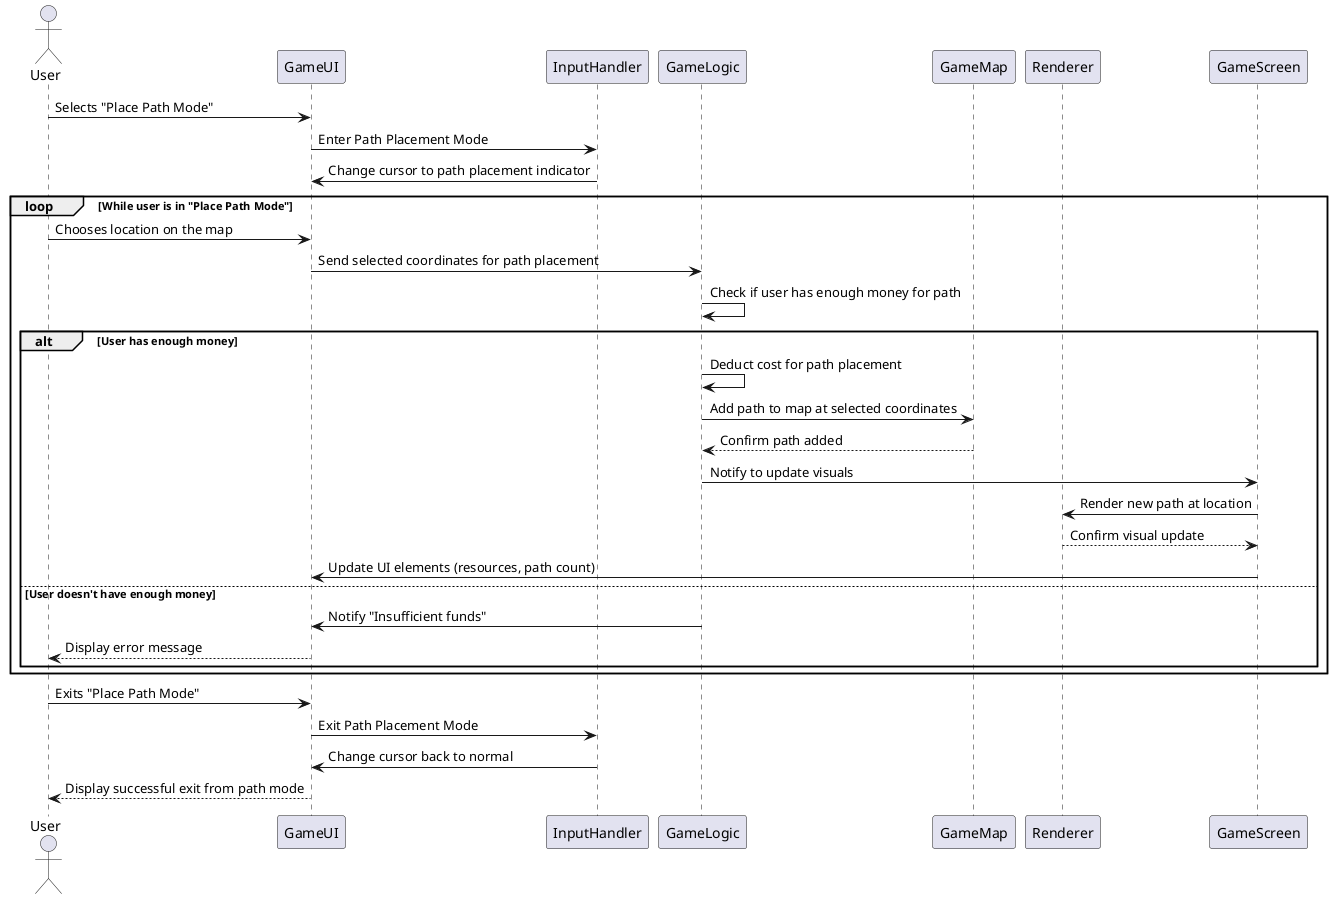 @startuml
actor User
participant GameUI
participant InputHandler
participant GameLogic
participant GameMap
participant Renderer
participant GameScreen

User -> GameUI : Selects "Place Path Mode"
GameUI -> InputHandler : Enter Path Placement Mode
InputHandler -> GameUI : Change cursor to path placement indicator

loop While user is in "Place Path Mode"
    User -> GameUI : Chooses location on the map
    GameUI -> GameLogic : Send selected coordinates for path placement
    GameLogic -> GameLogic : Check if user has enough money for path

    alt User has enough money
        GameLogic -> GameLogic : Deduct cost for path placement
        GameLogic -> GameMap : Add path to map at selected coordinates
        GameMap --> GameLogic : Confirm path added
        GameLogic -> GameScreen : Notify to update visuals
        GameScreen -> Renderer : Render new path at location
        Renderer --> GameScreen : Confirm visual update
        GameScreen -> GameUI : Update UI elements (resources, path count)
    else User doesn't have enough money
        GameLogic -> GameUI : Notify "Insufficient funds"
        GameUI --> User : Display error message
    end
end

User -> GameUI : Exits "Place Path Mode"
GameUI -> InputHandler : Exit Path Placement Mode
InputHandler -> GameUI : Change cursor back to normal
GameUI --> User : Display successful exit from path mode
@enduml
